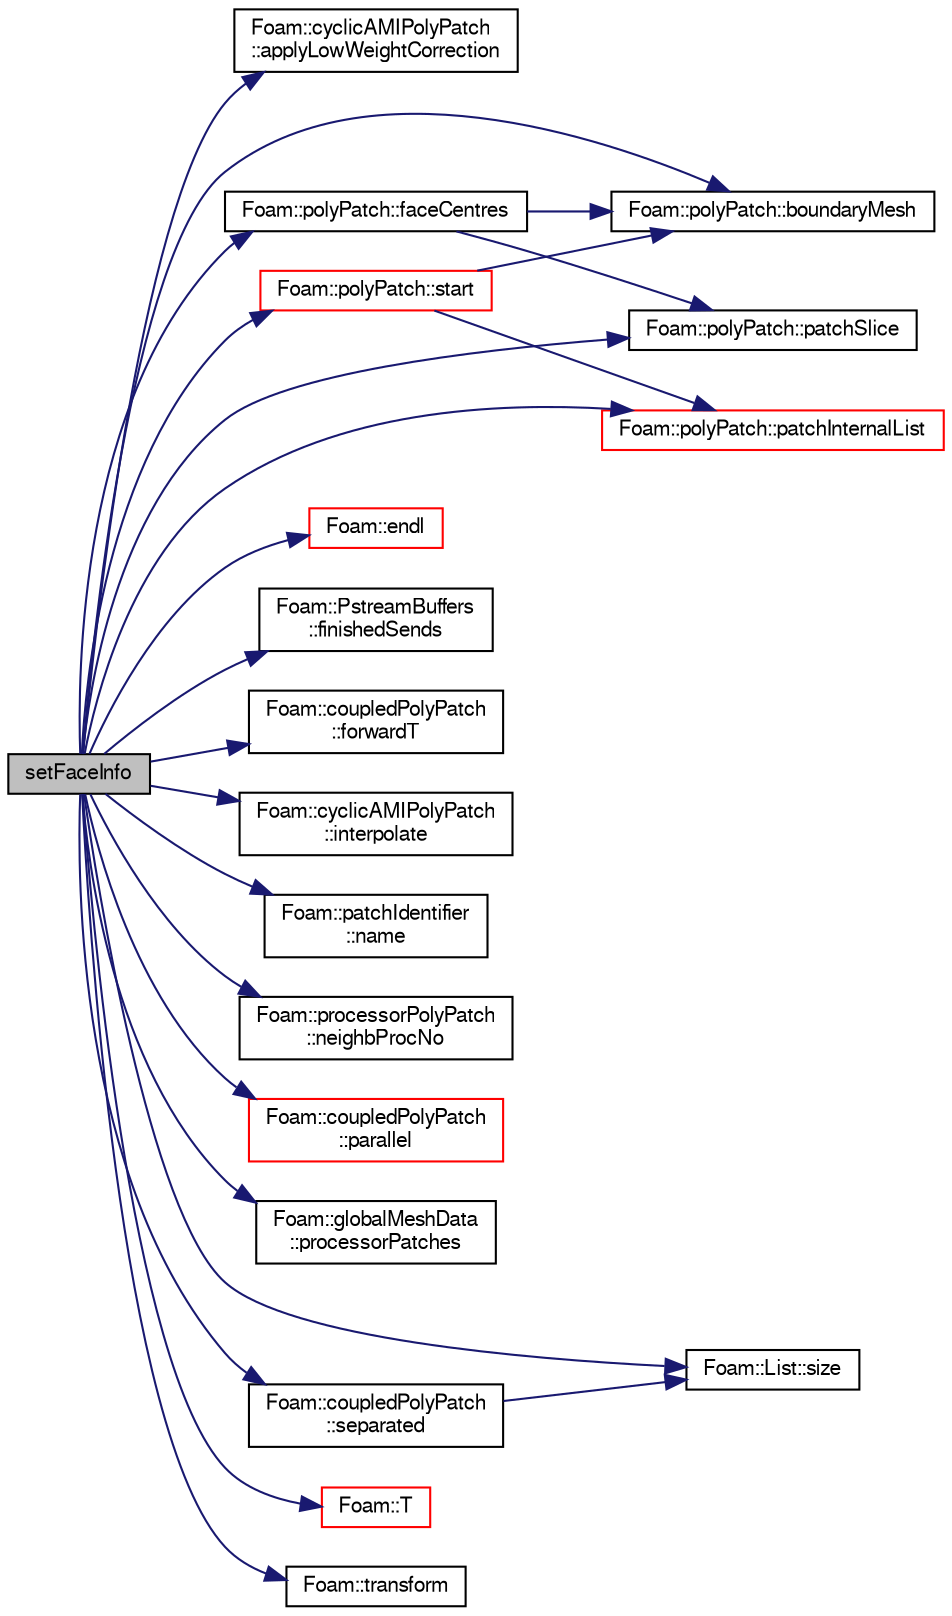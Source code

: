 digraph "setFaceInfo"
{
  bgcolor="transparent";
  edge [fontname="FreeSans",fontsize="10",labelfontname="FreeSans",labelfontsize="10"];
  node [fontname="FreeSans",fontsize="10",shape=record];
  rankdir="LR";
  Node245 [label="setFaceInfo",height=0.2,width=0.4,color="black", fillcolor="grey75", style="filled", fontcolor="black"];
  Node245 -> Node246 [color="midnightblue",fontsize="10",style="solid",fontname="FreeSans"];
  Node246 [label="Foam::cyclicAMIPolyPatch\l::applyLowWeightCorrection",height=0.2,width=0.4,color="black",URL="$a24946.html#abd60dd599122dfea3112d00006e8756b",tooltip="Return true if applying the low weight correction. "];
  Node245 -> Node247 [color="midnightblue",fontsize="10",style="solid",fontname="FreeSans"];
  Node247 [label="Foam::polyPatch::boundaryMesh",height=0.2,width=0.4,color="black",URL="$a27478.html#a729e6b97bfa357ec46f60ff7f2e7779a",tooltip="Return boundaryMesh reference. "];
  Node245 -> Node248 [color="midnightblue",fontsize="10",style="solid",fontname="FreeSans"];
  Node248 [label="Foam::endl",height=0.2,width=0.4,color="red",URL="$a21124.html#a2db8fe02a0d3909e9351bb4275b23ce4",tooltip="Add newline and flush stream. "];
  Node245 -> Node250 [color="midnightblue",fontsize="10",style="solid",fontname="FreeSans"];
  Node250 [label="Foam::polyPatch::faceCentres",height=0.2,width=0.4,color="black",URL="$a27478.html#a7eedbc42527b683112bf222f221a714c",tooltip="Return face centres. "];
  Node250 -> Node251 [color="midnightblue",fontsize="10",style="solid",fontname="FreeSans"];
  Node251 [label="Foam::polyPatch::patchSlice",height=0.2,width=0.4,color="black",URL="$a27478.html#a80f3f176bddf16c62b83cbf3d20830cd",tooltip="Slice list to patch. "];
  Node250 -> Node247 [color="midnightblue",fontsize="10",style="solid",fontname="FreeSans"];
  Node245 -> Node252 [color="midnightblue",fontsize="10",style="solid",fontname="FreeSans"];
  Node252 [label="Foam::PstreamBuffers\l::finishedSends",height=0.2,width=0.4,color="black",URL="$a26254.html#a9a9e71480e6b0d1b6d8ef3450eb576ce",tooltip="Mark all sends as having been done. This will start receives. "];
  Node245 -> Node253 [color="midnightblue",fontsize="10",style="solid",fontname="FreeSans"];
  Node253 [label="Foam::coupledPolyPatch\l::forwardT",height=0.2,width=0.4,color="black",URL="$a27426.html#ae135c648b81be5732b7634127e41608d",tooltip="Return face transformation tensor. "];
  Node245 -> Node254 [color="midnightblue",fontsize="10",style="solid",fontname="FreeSans"];
  Node254 [label="Foam::cyclicAMIPolyPatch\l::interpolate",height=0.2,width=0.4,color="black",URL="$a24946.html#a7bb266ad4e025949d6e7c460e332253e",tooltip="Interpolate field. "];
  Node245 -> Node255 [color="midnightblue",fontsize="10",style="solid",fontname="FreeSans"];
  Node255 [label="Foam::patchIdentifier\l::name",height=0.2,width=0.4,color="black",URL="$a27122.html#acc80e00a8ac919288fb55bd14cc88bf6",tooltip="Return name. "];
  Node245 -> Node256 [color="midnightblue",fontsize="10",style="solid",fontname="FreeSans"];
  Node256 [label="Foam::processorPolyPatch\l::neighbProcNo",height=0.2,width=0.4,color="black",URL="$a27454.html#a4d1aa3e127a8e181c7927147575928d3",tooltip="Return neigbour processor number. "];
  Node245 -> Node257 [color="midnightblue",fontsize="10",style="solid",fontname="FreeSans"];
  Node257 [label="Foam::coupledPolyPatch\l::parallel",height=0.2,width=0.4,color="red",URL="$a27426.html#a6f2ad23016ecf05385032d2ea2fea27d",tooltip="Are the cyclic planes parallel. "];
  Node245 -> Node259 [color="midnightblue",fontsize="10",style="solid",fontname="FreeSans"];
  Node259 [label="Foam::polyPatch::patchInternalList",height=0.2,width=0.4,color="red",URL="$a27478.html#a1e3dde2d5675e41d19913ecee4eed555",tooltip="Extract face cell data. "];
  Node245 -> Node251 [color="midnightblue",fontsize="10",style="solid",fontname="FreeSans"];
  Node245 -> Node261 [color="midnightblue",fontsize="10",style="solid",fontname="FreeSans"];
  Node261 [label="Foam::globalMeshData\l::processorPatches",height=0.2,width=0.4,color="black",URL="$a27334.html#a2f446c9f35003bb8446e4f7124cd6aeb",tooltip="Return list of processor patch labels. "];
  Node245 -> Node262 [color="midnightblue",fontsize="10",style="solid",fontname="FreeSans"];
  Node262 [label="Foam::coupledPolyPatch\l::separated",height=0.2,width=0.4,color="black",URL="$a27426.html#a6b412b0f0250badc8106cec72d6b875c",tooltip="Are the planes separated. "];
  Node262 -> Node263 [color="midnightblue",fontsize="10",style="solid",fontname="FreeSans"];
  Node263 [label="Foam::List::size",height=0.2,width=0.4,color="black",URL="$a25694.html#a8a5f6fa29bd4b500caf186f60245b384",tooltip="Override size to be inconsistent with allocated storage. "];
  Node245 -> Node263 [color="midnightblue",fontsize="10",style="solid",fontname="FreeSans"];
  Node245 -> Node264 [color="midnightblue",fontsize="10",style="solid",fontname="FreeSans"];
  Node264 [label="Foam::polyPatch::start",height=0.2,width=0.4,color="red",URL="$a27478.html#a6bfd3e3abb11e98bdb4b98671cec1234",tooltip="Return start label of this patch in the polyMesh face list. "];
  Node264 -> Node247 [color="midnightblue",fontsize="10",style="solid",fontname="FreeSans"];
  Node264 -> Node259 [color="midnightblue",fontsize="10",style="solid",fontname="FreeSans"];
  Node245 -> Node269 [color="midnightblue",fontsize="10",style="solid",fontname="FreeSans"];
  Node269 [label="Foam::T",height=0.2,width=0.4,color="red",URL="$a21124.html#ae57fda0abb14bb0944947c463c6e09d4"];
  Node245 -> Node274 [color="midnightblue",fontsize="10",style="solid",fontname="FreeSans"];
  Node274 [label="Foam::transform",height=0.2,width=0.4,color="black",URL="$a21124.html#a919915170941701c1223291531ad010c"];
}
